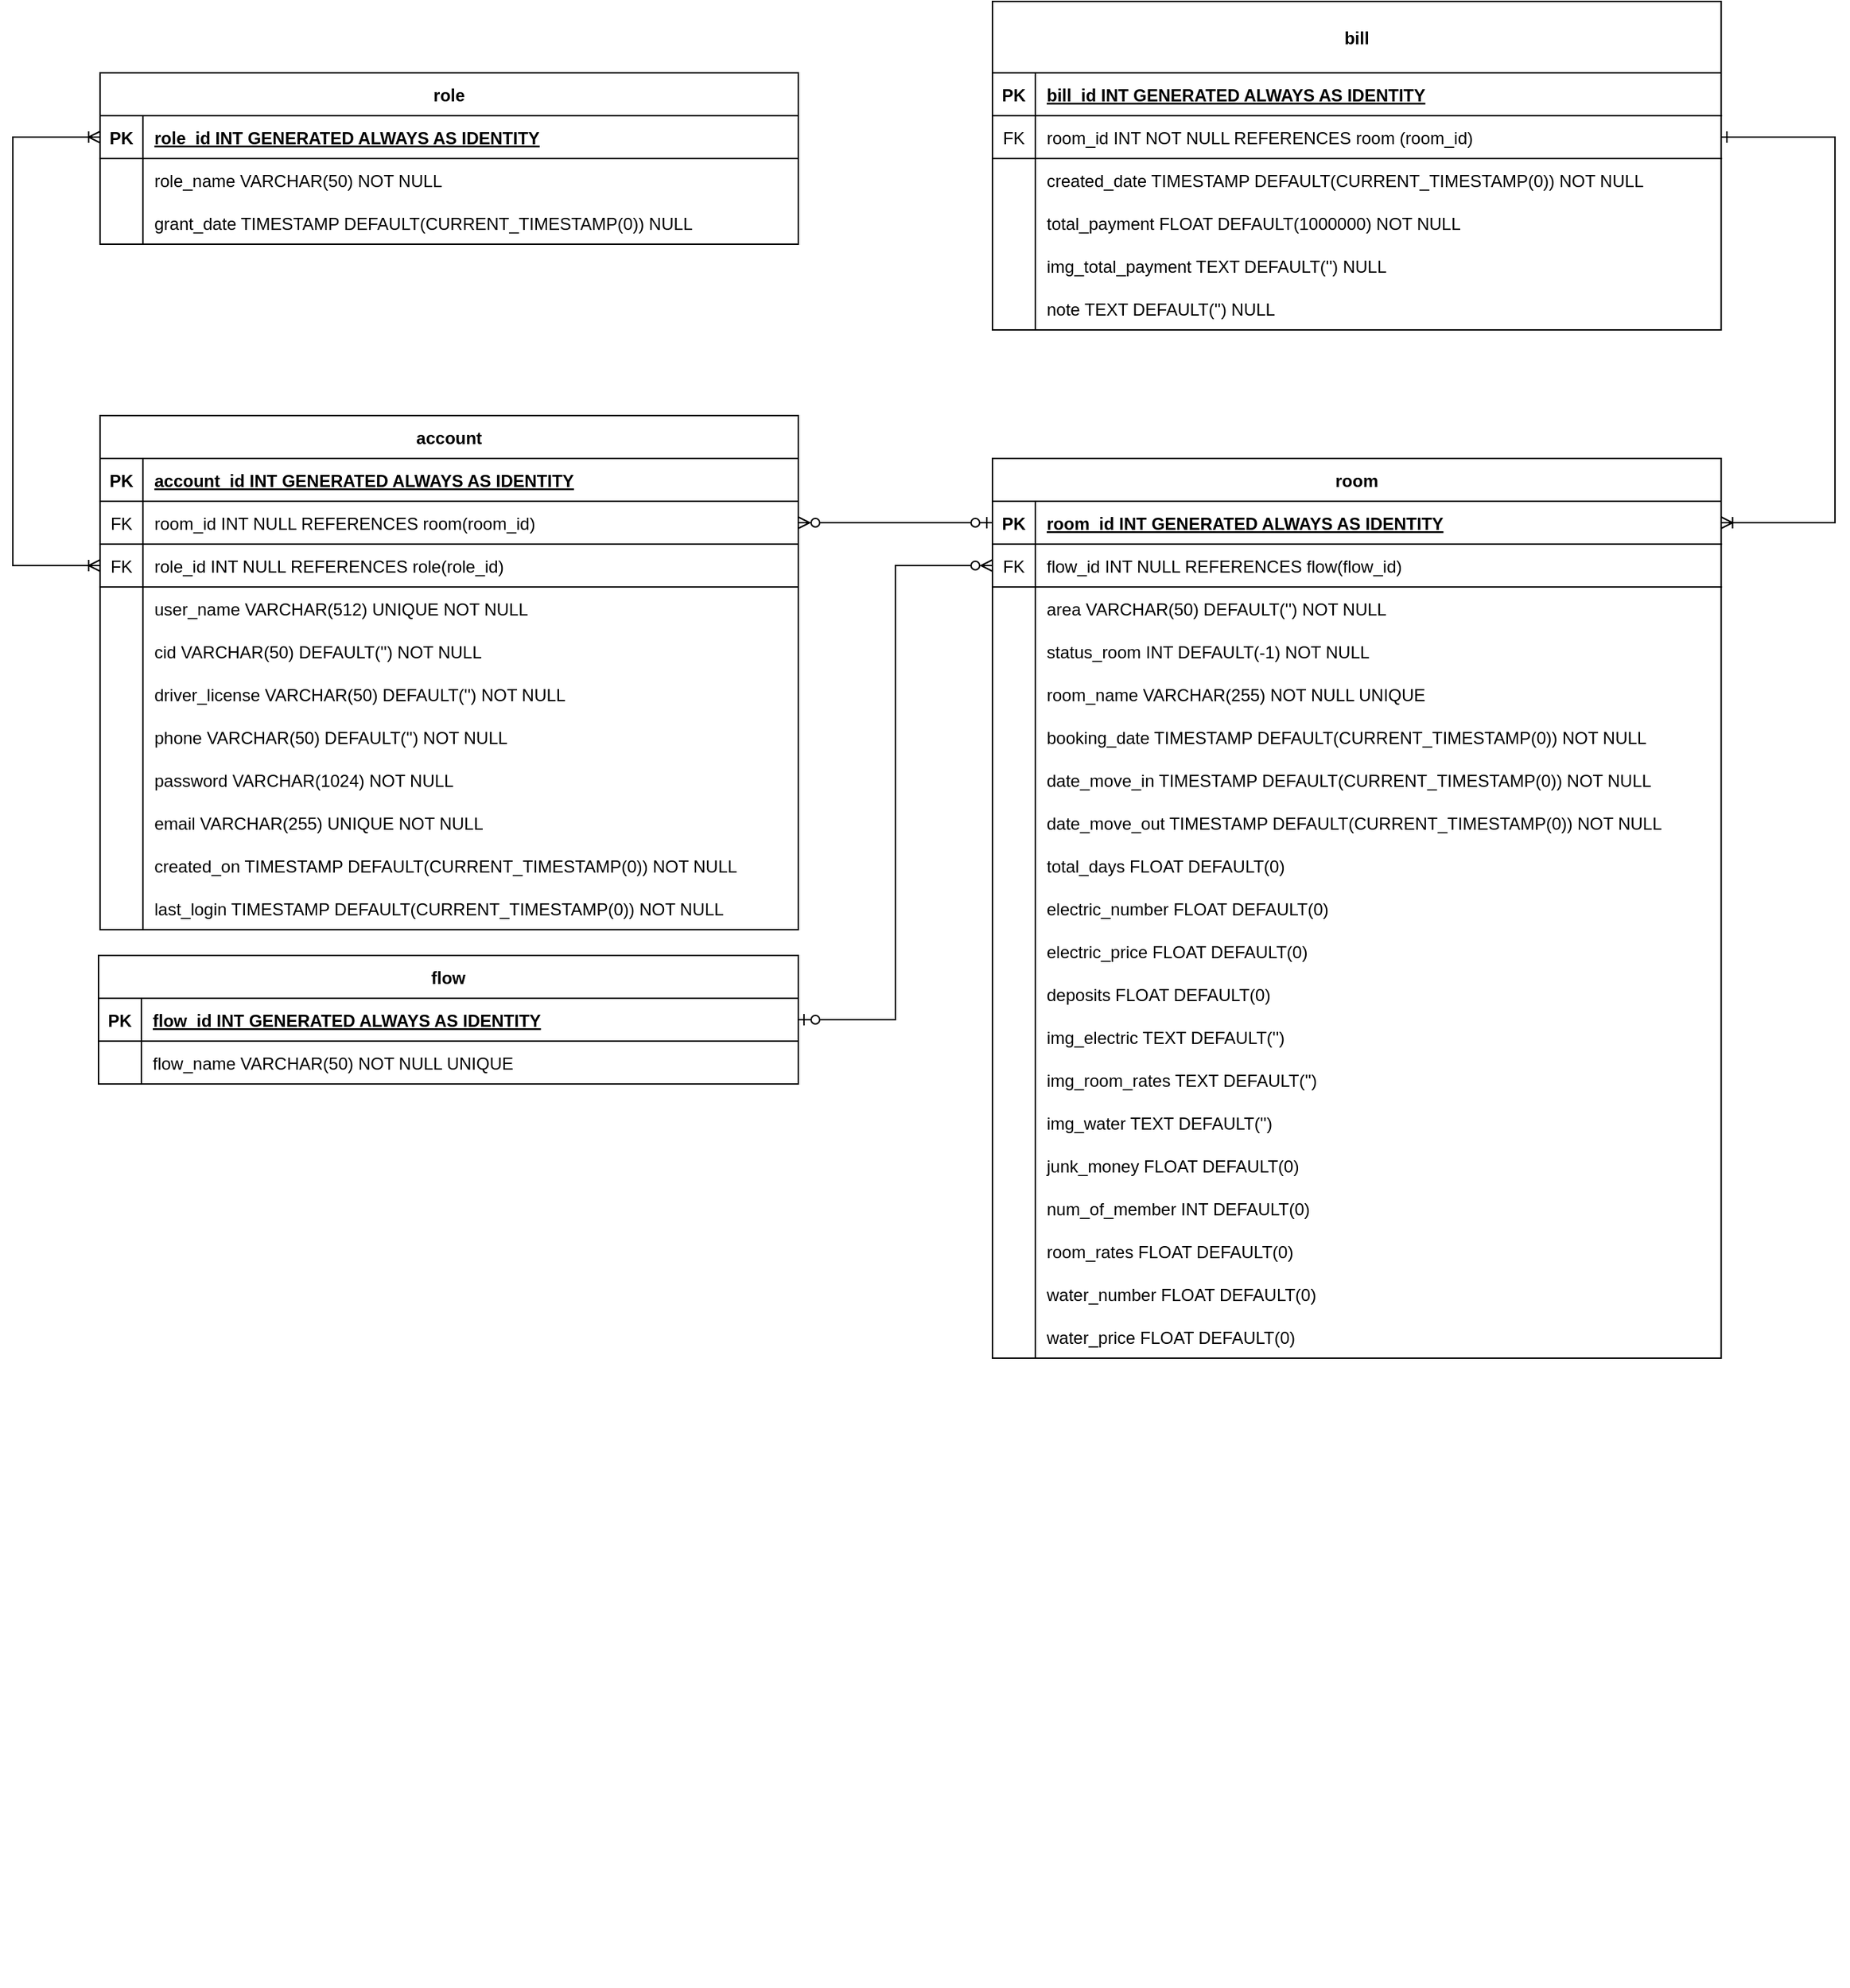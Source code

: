 <mxfile version="21.6.8" type="device" pages="2">
  <diagram name="databases" id="TzAQa-NILu_Yfy1bzgQJ">
    <mxGraphModel dx="2524" dy="3043" grid="1" gridSize="10" guides="1" tooltips="1" connect="1" arrows="1" fold="1" page="1" pageScale="1" pageWidth="850" pageHeight="1100" math="0" shadow="0">
      <root>
        <mxCell id="0" />
        <mxCell id="1" parent="0" />
        <mxCell id="bC0zhjqWyyqO718gE63J-9" value="" style="group" parent="1" vertex="1" connectable="0">
          <mxGeometry x="50" y="-160" width="210" height="430" as="geometry" />
        </mxCell>
        <mxCell id="v7u3kTak3ts7paZ74S9U-122" style="edgeStyle=orthogonalEdgeStyle;rounded=0;orthogonalLoop=1;jettySize=auto;html=1;exitX=0;exitY=0.5;exitDx=0;exitDy=0;startArrow=ERoneToMany;startFill=0;endArrow=ERmandOne;endFill=0;" parent="bC0zhjqWyyqO718gE63J-9" edge="1">
          <mxGeometry relative="1" as="geometry">
            <Array as="points">
              <mxPoint y="45" />
              <mxPoint y="420" />
            </Array>
            <mxPoint x="30" y="45" as="sourcePoint" />
          </mxGeometry>
        </mxCell>
        <mxCell id="n42r113-X6p7kZgY_KuU-107" style="edgeStyle=orthogonalEdgeStyle;rounded=0;orthogonalLoop=1;jettySize=auto;html=1;exitX=0;exitY=0.5;exitDx=0;exitDy=0;endArrow=ERzeroToMany;endFill=0;startArrow=ERzeroToOne;startFill=0;entryX=1;entryY=0.5;entryDx=0;entryDy=0;" parent="1" source="n42r113-X6p7kZgY_KuU-29" target="g9CNyQvMZ-JeLrxned-6-1" edge="1">
          <mxGeometry relative="1" as="geometry" />
        </mxCell>
        <mxCell id="n42r113-X6p7kZgY_KuU-108" value="" style="group" parent="1" vertex="1" connectable="0">
          <mxGeometry x="-360" y="-1070" width="550" height="480" as="geometry" />
        </mxCell>
        <mxCell id="n42r113-X6p7kZgY_KuU-15" value="role" style="shape=table;startSize=30;container=1;collapsible=1;childLayout=tableLayout;fixedRows=1;rowLines=0;fontStyle=1;align=center;resizeLast=1;" parent="n42r113-X6p7kZgY_KuU-108" vertex="1">
          <mxGeometry x="61.111" width="488.889" height="120" as="geometry" />
        </mxCell>
        <mxCell id="n42r113-X6p7kZgY_KuU-16" value="" style="shape=tableRow;horizontal=0;startSize=0;swimlaneHead=0;swimlaneBody=0;fillColor=none;collapsible=0;dropTarget=0;points=[[0,0.5],[1,0.5]];portConstraint=eastwest;strokeColor=inherit;top=0;left=0;right=0;bottom=1;" parent="n42r113-X6p7kZgY_KuU-15" vertex="1">
          <mxGeometry y="30" width="488.889" height="30" as="geometry" />
        </mxCell>
        <mxCell id="n42r113-X6p7kZgY_KuU-17" value="PK" style="shape=partialRectangle;overflow=hidden;connectable=0;fillColor=none;strokeColor=inherit;top=0;left=0;bottom=0;right=0;fontStyle=1;" parent="n42r113-X6p7kZgY_KuU-16" vertex="1">
          <mxGeometry width="30" height="30" as="geometry">
            <mxRectangle width="30" height="30" as="alternateBounds" />
          </mxGeometry>
        </mxCell>
        <mxCell id="n42r113-X6p7kZgY_KuU-18" value="role_id INT  GENERATED ALWAYS AS IDENTITY" style="shape=partialRectangle;overflow=hidden;connectable=0;fillColor=none;align=left;strokeColor=inherit;top=0;left=0;bottom=0;right=0;spacingLeft=6;fontStyle=5;" parent="n42r113-X6p7kZgY_KuU-16" vertex="1">
          <mxGeometry x="30" width="458.889" height="30" as="geometry">
            <mxRectangle width="458.889" height="30" as="alternateBounds" />
          </mxGeometry>
        </mxCell>
        <mxCell id="n42r113-X6p7kZgY_KuU-19" value="" style="shape=tableRow;horizontal=0;startSize=0;swimlaneHead=0;swimlaneBody=0;fillColor=none;collapsible=0;dropTarget=0;points=[[0,0.5],[1,0.5]];portConstraint=eastwest;strokeColor=inherit;top=0;left=0;right=0;bottom=0;" parent="n42r113-X6p7kZgY_KuU-15" vertex="1">
          <mxGeometry y="60" width="488.889" height="30" as="geometry" />
        </mxCell>
        <mxCell id="n42r113-X6p7kZgY_KuU-20" value="" style="shape=partialRectangle;overflow=hidden;connectable=0;fillColor=none;strokeColor=inherit;top=0;left=0;bottom=0;right=0;" parent="n42r113-X6p7kZgY_KuU-19" vertex="1">
          <mxGeometry width="30" height="30" as="geometry">
            <mxRectangle width="30" height="30" as="alternateBounds" />
          </mxGeometry>
        </mxCell>
        <mxCell id="n42r113-X6p7kZgY_KuU-21" value="role_name VARCHAR(50) NOT NULL" style="shape=partialRectangle;overflow=hidden;connectable=0;fillColor=none;align=left;strokeColor=inherit;top=0;left=0;bottom=0;right=0;spacingLeft=6;" parent="n42r113-X6p7kZgY_KuU-19" vertex="1">
          <mxGeometry x="30" width="458.889" height="30" as="geometry">
            <mxRectangle width="458.889" height="30" as="alternateBounds" />
          </mxGeometry>
        </mxCell>
        <mxCell id="n42r113-X6p7kZgY_KuU-22" value="" style="shape=tableRow;horizontal=0;startSize=0;swimlaneHead=0;swimlaneBody=0;fillColor=none;collapsible=0;dropTarget=0;points=[[0,0.5],[1,0.5]];portConstraint=eastwest;strokeColor=inherit;top=0;left=0;right=0;bottom=0;" parent="n42r113-X6p7kZgY_KuU-15" vertex="1">
          <mxGeometry y="90" width="488.889" height="30" as="geometry" />
        </mxCell>
        <mxCell id="n42r113-X6p7kZgY_KuU-23" value="" style="shape=partialRectangle;overflow=hidden;connectable=0;fillColor=none;strokeColor=inherit;top=0;left=0;bottom=0;right=0;" parent="n42r113-X6p7kZgY_KuU-22" vertex="1">
          <mxGeometry width="30" height="30" as="geometry">
            <mxRectangle width="30" height="30" as="alternateBounds" />
          </mxGeometry>
        </mxCell>
        <mxCell id="n42r113-X6p7kZgY_KuU-24" value="grant_date TIMESTAMP DEFAULT(CURRENT_TIMESTAMP(0)) NULL" style="shape=partialRectangle;overflow=hidden;connectable=0;fillColor=none;align=left;strokeColor=inherit;top=0;left=0;bottom=0;right=0;spacingLeft=6;" parent="n42r113-X6p7kZgY_KuU-22" vertex="1">
          <mxGeometry x="30" width="458.889" height="30" as="geometry">
            <mxRectangle width="458.889" height="30" as="alternateBounds" />
          </mxGeometry>
        </mxCell>
        <mxCell id="n42r113-X6p7kZgY_KuU-68" value="account" style="shape=table;startSize=30;container=1;collapsible=1;childLayout=tableLayout;fixedRows=1;rowLines=0;fontStyle=1;align=center;resizeLast=1;" parent="n42r113-X6p7kZgY_KuU-108" vertex="1">
          <mxGeometry x="61.111" y="240" width="488.889" height="360" as="geometry" />
        </mxCell>
        <mxCell id="n42r113-X6p7kZgY_KuU-75" value="" style="shape=tableRow;horizontal=0;startSize=0;swimlaneHead=0;swimlaneBody=0;fillColor=none;collapsible=0;dropTarget=0;points=[[0,0.5],[1,0.5]];portConstraint=eastwest;strokeColor=inherit;top=0;left=0;right=0;bottom=1;" parent="n42r113-X6p7kZgY_KuU-68" vertex="1">
          <mxGeometry y="30" width="488.889" height="30" as="geometry" />
        </mxCell>
        <mxCell id="n42r113-X6p7kZgY_KuU-76" value="PK" style="shape=partialRectangle;overflow=hidden;connectable=0;fillColor=none;strokeColor=inherit;top=0;left=0;bottom=0;right=0;fontStyle=1;" parent="n42r113-X6p7kZgY_KuU-75" vertex="1">
          <mxGeometry width="30" height="30" as="geometry">
            <mxRectangle width="30" height="30" as="alternateBounds" />
          </mxGeometry>
        </mxCell>
        <mxCell id="n42r113-X6p7kZgY_KuU-77" value="account_id INT  GENERATED ALWAYS AS IDENTITY" style="shape=partialRectangle;overflow=hidden;connectable=0;fillColor=none;align=left;strokeColor=inherit;top=0;left=0;bottom=0;right=0;spacingLeft=6;fontStyle=5;" parent="n42r113-X6p7kZgY_KuU-75" vertex="1">
          <mxGeometry x="30" width="458.889" height="30" as="geometry">
            <mxRectangle width="458.889" height="30" as="alternateBounds" />
          </mxGeometry>
        </mxCell>
        <mxCell id="g9CNyQvMZ-JeLrxned-6-1" value="" style="shape=tableRow;horizontal=0;startSize=0;swimlaneHead=0;swimlaneBody=0;fillColor=none;collapsible=0;dropTarget=0;points=[[0,0.5],[1,0.5]];portConstraint=eastwest;strokeColor=inherit;top=0;left=0;right=0;bottom=1;" vertex="1" parent="n42r113-X6p7kZgY_KuU-68">
          <mxGeometry y="60" width="488.889" height="30" as="geometry" />
        </mxCell>
        <mxCell id="g9CNyQvMZ-JeLrxned-6-2" value="FK" style="shape=partialRectangle;overflow=hidden;connectable=0;fillColor=none;strokeColor=inherit;top=0;left=0;bottom=0;right=0;fontStyle=0;" vertex="1" parent="g9CNyQvMZ-JeLrxned-6-1">
          <mxGeometry width="30" height="30" as="geometry">
            <mxRectangle width="30" height="30" as="alternateBounds" />
          </mxGeometry>
        </mxCell>
        <mxCell id="g9CNyQvMZ-JeLrxned-6-3" value="room_id INT NULL REFERENCES room(room_id)" style="shape=partialRectangle;overflow=hidden;connectable=0;fillColor=none;align=left;strokeColor=inherit;top=0;left=0;bottom=0;right=0;spacingLeft=6;fontStyle=0;" vertex="1" parent="g9CNyQvMZ-JeLrxned-6-1">
          <mxGeometry x="30" width="458.889" height="30" as="geometry">
            <mxRectangle width="458.889" height="30" as="alternateBounds" />
          </mxGeometry>
        </mxCell>
        <mxCell id="n42r113-X6p7kZgY_KuU-95" value="" style="shape=tableRow;horizontal=0;startSize=0;swimlaneHead=0;swimlaneBody=0;fillColor=none;collapsible=0;dropTarget=0;points=[[0,0.5],[1,0.5]];portConstraint=eastwest;strokeColor=inherit;top=0;left=0;right=0;bottom=1;" parent="n42r113-X6p7kZgY_KuU-68" vertex="1">
          <mxGeometry y="90" width="488.889" height="30" as="geometry" />
        </mxCell>
        <mxCell id="n42r113-X6p7kZgY_KuU-96" value="FK" style="shape=partialRectangle;overflow=hidden;connectable=0;fillColor=none;strokeColor=inherit;top=0;left=0;bottom=0;right=0;fontStyle=0;" parent="n42r113-X6p7kZgY_KuU-95" vertex="1">
          <mxGeometry width="30" height="30" as="geometry">
            <mxRectangle width="30" height="30" as="alternateBounds" />
          </mxGeometry>
        </mxCell>
        <mxCell id="n42r113-X6p7kZgY_KuU-97" value="role_id INT NULL REFERENCES role(role_id)" style="shape=partialRectangle;overflow=hidden;connectable=0;fillColor=none;align=left;strokeColor=inherit;top=0;left=0;bottom=0;right=0;spacingLeft=6;fontStyle=0;" parent="n42r113-X6p7kZgY_KuU-95" vertex="1">
          <mxGeometry x="30" width="458.889" height="30" as="geometry">
            <mxRectangle width="458.889" height="30" as="alternateBounds" />
          </mxGeometry>
        </mxCell>
        <mxCell id="n42r113-X6p7kZgY_KuU-78" value="" style="shape=tableRow;horizontal=0;startSize=0;swimlaneHead=0;swimlaneBody=0;fillColor=none;collapsible=0;dropTarget=0;points=[[0,0.5],[1,0.5]];portConstraint=eastwest;strokeColor=inherit;top=0;left=0;right=0;bottom=0;" parent="n42r113-X6p7kZgY_KuU-68" vertex="1">
          <mxGeometry y="120" width="488.889" height="30" as="geometry" />
        </mxCell>
        <mxCell id="n42r113-X6p7kZgY_KuU-79" value="" style="shape=partialRectangle;overflow=hidden;connectable=0;fillColor=none;strokeColor=inherit;top=0;left=0;bottom=0;right=0;" parent="n42r113-X6p7kZgY_KuU-78" vertex="1">
          <mxGeometry width="30" height="30" as="geometry">
            <mxRectangle width="30" height="30" as="alternateBounds" />
          </mxGeometry>
        </mxCell>
        <mxCell id="n42r113-X6p7kZgY_KuU-80" value="user_name VARCHAR(512) UNIQUE NOT NULL" style="shape=partialRectangle;overflow=hidden;connectable=0;fillColor=none;align=left;strokeColor=inherit;top=0;left=0;bottom=0;right=0;spacingLeft=6;" parent="n42r113-X6p7kZgY_KuU-78" vertex="1">
          <mxGeometry x="30" width="458.889" height="30" as="geometry">
            <mxRectangle width="458.889" height="30" as="alternateBounds" />
          </mxGeometry>
        </mxCell>
        <mxCell id="C5GUmwxqGNt791xSB7eS-1" value="" style="shape=tableRow;horizontal=0;startSize=0;swimlaneHead=0;swimlaneBody=0;fillColor=none;collapsible=0;dropTarget=0;points=[[0,0.5],[1,0.5]];portConstraint=eastwest;strokeColor=inherit;top=0;left=0;right=0;bottom=0;" parent="n42r113-X6p7kZgY_KuU-68" vertex="1">
          <mxGeometry y="150" width="488.889" height="30" as="geometry" />
        </mxCell>
        <mxCell id="C5GUmwxqGNt791xSB7eS-2" value="" style="shape=partialRectangle;overflow=hidden;connectable=0;fillColor=none;strokeColor=inherit;top=0;left=0;bottom=0;right=0;" parent="C5GUmwxqGNt791xSB7eS-1" vertex="1">
          <mxGeometry width="30" height="30" as="geometry">
            <mxRectangle width="30" height="30" as="alternateBounds" />
          </mxGeometry>
        </mxCell>
        <mxCell id="C5GUmwxqGNt791xSB7eS-3" value="cid VARCHAR(50) DEFAULT(&#39;&#39;) NOT NULL" style="shape=partialRectangle;overflow=hidden;connectable=0;fillColor=none;align=left;strokeColor=inherit;top=0;left=0;bottom=0;right=0;spacingLeft=6;" parent="C5GUmwxqGNt791xSB7eS-1" vertex="1">
          <mxGeometry x="30" width="458.889" height="30" as="geometry">
            <mxRectangle width="458.889" height="30" as="alternateBounds" />
          </mxGeometry>
        </mxCell>
        <mxCell id="C5GUmwxqGNt791xSB7eS-4" value="" style="shape=tableRow;horizontal=0;startSize=0;swimlaneHead=0;swimlaneBody=0;fillColor=none;collapsible=0;dropTarget=0;points=[[0,0.5],[1,0.5]];portConstraint=eastwest;strokeColor=inherit;top=0;left=0;right=0;bottom=0;" parent="n42r113-X6p7kZgY_KuU-68" vertex="1">
          <mxGeometry y="180" width="488.889" height="30" as="geometry" />
        </mxCell>
        <mxCell id="C5GUmwxqGNt791xSB7eS-5" value="" style="shape=partialRectangle;overflow=hidden;connectable=0;fillColor=none;strokeColor=inherit;top=0;left=0;bottom=0;right=0;" parent="C5GUmwxqGNt791xSB7eS-4" vertex="1">
          <mxGeometry width="30" height="30" as="geometry">
            <mxRectangle width="30" height="30" as="alternateBounds" />
          </mxGeometry>
        </mxCell>
        <mxCell id="C5GUmwxqGNt791xSB7eS-6" value="driver_license VARCHAR(50) DEFAULT(&#39;&#39;) NOT NULL" style="shape=partialRectangle;overflow=hidden;connectable=0;fillColor=none;align=left;strokeColor=inherit;top=0;left=0;bottom=0;right=0;spacingLeft=6;" parent="C5GUmwxqGNt791xSB7eS-4" vertex="1">
          <mxGeometry x="30" width="458.889" height="30" as="geometry">
            <mxRectangle width="458.889" height="30" as="alternateBounds" />
          </mxGeometry>
        </mxCell>
        <mxCell id="C5GUmwxqGNt791xSB7eS-7" value="" style="shape=tableRow;horizontal=0;startSize=0;swimlaneHead=0;swimlaneBody=0;fillColor=none;collapsible=0;dropTarget=0;points=[[0,0.5],[1,0.5]];portConstraint=eastwest;strokeColor=inherit;top=0;left=0;right=0;bottom=0;" parent="n42r113-X6p7kZgY_KuU-68" vertex="1">
          <mxGeometry y="210" width="488.889" height="30" as="geometry" />
        </mxCell>
        <mxCell id="C5GUmwxqGNt791xSB7eS-8" value="" style="shape=partialRectangle;overflow=hidden;connectable=0;fillColor=none;strokeColor=inherit;top=0;left=0;bottom=0;right=0;" parent="C5GUmwxqGNt791xSB7eS-7" vertex="1">
          <mxGeometry width="30" height="30" as="geometry">
            <mxRectangle width="30" height="30" as="alternateBounds" />
          </mxGeometry>
        </mxCell>
        <mxCell id="C5GUmwxqGNt791xSB7eS-9" value="phone VARCHAR(50) DEFAULT(&#39;&#39;) NOT NULL" style="shape=partialRectangle;overflow=hidden;connectable=0;fillColor=none;align=left;strokeColor=inherit;top=0;left=0;bottom=0;right=0;spacingLeft=6;" parent="C5GUmwxqGNt791xSB7eS-7" vertex="1">
          <mxGeometry x="30" width="458.889" height="30" as="geometry">
            <mxRectangle width="458.889" height="30" as="alternateBounds" />
          </mxGeometry>
        </mxCell>
        <mxCell id="n42r113-X6p7kZgY_KuU-81" value="" style="shape=tableRow;horizontal=0;startSize=0;swimlaneHead=0;swimlaneBody=0;fillColor=none;collapsible=0;dropTarget=0;points=[[0,0.5],[1,0.5]];portConstraint=eastwest;strokeColor=inherit;top=0;left=0;right=0;bottom=0;" parent="n42r113-X6p7kZgY_KuU-68" vertex="1">
          <mxGeometry y="240" width="488.889" height="30" as="geometry" />
        </mxCell>
        <mxCell id="n42r113-X6p7kZgY_KuU-82" value="" style="shape=partialRectangle;overflow=hidden;connectable=0;fillColor=none;strokeColor=inherit;top=0;left=0;bottom=0;right=0;" parent="n42r113-X6p7kZgY_KuU-81" vertex="1">
          <mxGeometry width="30" height="30" as="geometry">
            <mxRectangle width="30" height="30" as="alternateBounds" />
          </mxGeometry>
        </mxCell>
        <mxCell id="n42r113-X6p7kZgY_KuU-83" value="password VARCHAR(1024) NOT NULL" style="shape=partialRectangle;overflow=hidden;connectable=0;fillColor=none;align=left;strokeColor=inherit;top=0;left=0;bottom=0;right=0;spacingLeft=6;" parent="n42r113-X6p7kZgY_KuU-81" vertex="1">
          <mxGeometry x="30" width="458.889" height="30" as="geometry">
            <mxRectangle width="458.889" height="30" as="alternateBounds" />
          </mxGeometry>
        </mxCell>
        <mxCell id="n42r113-X6p7kZgY_KuU-84" value="" style="shape=tableRow;horizontal=0;startSize=0;swimlaneHead=0;swimlaneBody=0;fillColor=none;collapsible=0;dropTarget=0;points=[[0,0.5],[1,0.5]];portConstraint=eastwest;strokeColor=inherit;top=0;left=0;right=0;bottom=0;" parent="n42r113-X6p7kZgY_KuU-68" vertex="1">
          <mxGeometry y="270" width="488.889" height="30" as="geometry" />
        </mxCell>
        <mxCell id="n42r113-X6p7kZgY_KuU-85" value="" style="shape=partialRectangle;overflow=hidden;connectable=0;fillColor=none;strokeColor=inherit;top=0;left=0;bottom=0;right=0;" parent="n42r113-X6p7kZgY_KuU-84" vertex="1">
          <mxGeometry width="30" height="30" as="geometry">
            <mxRectangle width="30" height="30" as="alternateBounds" />
          </mxGeometry>
        </mxCell>
        <mxCell id="n42r113-X6p7kZgY_KuU-86" value="email VARCHAR(255) UNIQUE NOT NULL" style="shape=partialRectangle;overflow=hidden;connectable=0;fillColor=none;align=left;strokeColor=inherit;top=0;left=0;bottom=0;right=0;spacingLeft=6;" parent="n42r113-X6p7kZgY_KuU-84" vertex="1">
          <mxGeometry x="30" width="458.889" height="30" as="geometry">
            <mxRectangle width="458.889" height="30" as="alternateBounds" />
          </mxGeometry>
        </mxCell>
        <mxCell id="n42r113-X6p7kZgY_KuU-87" value="" style="shape=tableRow;horizontal=0;startSize=0;swimlaneHead=0;swimlaneBody=0;fillColor=none;collapsible=0;dropTarget=0;points=[[0,0.5],[1,0.5]];portConstraint=eastwest;strokeColor=inherit;top=0;left=0;right=0;bottom=0;" parent="n42r113-X6p7kZgY_KuU-68" vertex="1">
          <mxGeometry y="300" width="488.889" height="30" as="geometry" />
        </mxCell>
        <mxCell id="n42r113-X6p7kZgY_KuU-88" value="" style="shape=partialRectangle;overflow=hidden;connectable=0;fillColor=none;strokeColor=inherit;top=0;left=0;bottom=0;right=0;" parent="n42r113-X6p7kZgY_KuU-87" vertex="1">
          <mxGeometry width="30" height="30" as="geometry">
            <mxRectangle width="30" height="30" as="alternateBounds" />
          </mxGeometry>
        </mxCell>
        <mxCell id="n42r113-X6p7kZgY_KuU-89" value="created_on TIMESTAMP DEFAULT(CURRENT_TIMESTAMP(0)) NOT NULL" style="shape=partialRectangle;overflow=hidden;connectable=0;fillColor=none;align=left;strokeColor=inherit;top=0;left=0;bottom=0;right=0;spacingLeft=6;" parent="n42r113-X6p7kZgY_KuU-87" vertex="1">
          <mxGeometry x="30" width="458.889" height="30" as="geometry">
            <mxRectangle width="458.889" height="30" as="alternateBounds" />
          </mxGeometry>
        </mxCell>
        <mxCell id="n42r113-X6p7kZgY_KuU-90" value="" style="shape=tableRow;horizontal=0;startSize=0;swimlaneHead=0;swimlaneBody=0;fillColor=none;collapsible=0;dropTarget=0;points=[[0,0.5],[1,0.5]];portConstraint=eastwest;strokeColor=inherit;top=0;left=0;right=0;bottom=0;" parent="n42r113-X6p7kZgY_KuU-68" vertex="1">
          <mxGeometry y="330" width="488.889" height="30" as="geometry" />
        </mxCell>
        <mxCell id="n42r113-X6p7kZgY_KuU-91" value="" style="shape=partialRectangle;overflow=hidden;connectable=0;fillColor=none;strokeColor=inherit;top=0;left=0;bottom=0;right=0;" parent="n42r113-X6p7kZgY_KuU-90" vertex="1">
          <mxGeometry width="30" height="30" as="geometry">
            <mxRectangle width="30" height="30" as="alternateBounds" />
          </mxGeometry>
        </mxCell>
        <mxCell id="n42r113-X6p7kZgY_KuU-92" value="last_login TIMESTAMP DEFAULT(CURRENT_TIMESTAMP(0)) NOT NULL" style="shape=partialRectangle;overflow=hidden;connectable=0;fillColor=none;align=left;strokeColor=inherit;top=0;left=0;bottom=0;right=0;spacingLeft=6;" parent="n42r113-X6p7kZgY_KuU-90" vertex="1">
          <mxGeometry x="30" width="458.889" height="30" as="geometry">
            <mxRectangle width="458.889" height="30" as="alternateBounds" />
          </mxGeometry>
        </mxCell>
        <mxCell id="n42r113-X6p7kZgY_KuU-104" style="edgeStyle=orthogonalEdgeStyle;rounded=0;orthogonalLoop=1;jettySize=auto;html=1;exitX=0;exitY=0.5;exitDx=0;exitDy=0;entryX=0;entryY=0.5;entryDx=0;entryDy=0;startArrow=ERoneToMany;startFill=0;endArrow=ERoneToMany;endFill=0;" parent="n42r113-X6p7kZgY_KuU-108" source="n42r113-X6p7kZgY_KuU-16" target="n42r113-X6p7kZgY_KuU-95" edge="1">
          <mxGeometry relative="1" as="geometry">
            <Array as="points">
              <mxPoint y="45" />
              <mxPoint y="345" />
            </Array>
          </mxGeometry>
        </mxCell>
        <mxCell id="n42r113-X6p7kZgY_KuU-8" value="flow" style="shape=table;startSize=30;container=1;collapsible=1;childLayout=tableLayout;fixedRows=1;rowLines=0;fontStyle=1;align=center;resizeLast=1;" parent="1" vertex="1">
          <mxGeometry x="-300" y="-452" width="490" height="90" as="geometry" />
        </mxCell>
        <mxCell id="n42r113-X6p7kZgY_KuU-9" value="" style="shape=tableRow;horizontal=0;startSize=0;swimlaneHead=0;swimlaneBody=0;fillColor=none;collapsible=0;dropTarget=0;points=[[0,0.5],[1,0.5]];portConstraint=eastwest;strokeColor=inherit;top=0;left=0;right=0;bottom=1;" parent="n42r113-X6p7kZgY_KuU-8" vertex="1">
          <mxGeometry y="30" width="490" height="30" as="geometry" />
        </mxCell>
        <mxCell id="n42r113-X6p7kZgY_KuU-10" value="PK" style="shape=partialRectangle;overflow=hidden;connectable=0;fillColor=none;strokeColor=inherit;top=0;left=0;bottom=0;right=0;fontStyle=1;" parent="n42r113-X6p7kZgY_KuU-9" vertex="1">
          <mxGeometry width="30" height="30" as="geometry">
            <mxRectangle width="30" height="30" as="alternateBounds" />
          </mxGeometry>
        </mxCell>
        <mxCell id="n42r113-X6p7kZgY_KuU-11" value="flow_id INT  GENERATED ALWAYS AS IDENTITY" style="shape=partialRectangle;overflow=hidden;connectable=0;fillColor=none;align=left;strokeColor=inherit;top=0;left=0;bottom=0;right=0;spacingLeft=6;fontStyle=5;" parent="n42r113-X6p7kZgY_KuU-9" vertex="1">
          <mxGeometry x="30" width="460" height="30" as="geometry">
            <mxRectangle width="460" height="30" as="alternateBounds" />
          </mxGeometry>
        </mxCell>
        <mxCell id="n42r113-X6p7kZgY_KuU-12" value="" style="shape=tableRow;horizontal=0;startSize=0;swimlaneHead=0;swimlaneBody=0;fillColor=none;collapsible=0;dropTarget=0;points=[[0,0.5],[1,0.5]];portConstraint=eastwest;strokeColor=inherit;top=0;left=0;right=0;bottom=0;" parent="n42r113-X6p7kZgY_KuU-8" vertex="1">
          <mxGeometry y="60" width="490" height="30" as="geometry" />
        </mxCell>
        <mxCell id="n42r113-X6p7kZgY_KuU-13" value="" style="shape=partialRectangle;overflow=hidden;connectable=0;fillColor=none;strokeColor=inherit;top=0;left=0;bottom=0;right=0;" parent="n42r113-X6p7kZgY_KuU-12" vertex="1">
          <mxGeometry width="30" height="30" as="geometry">
            <mxRectangle width="30" height="30" as="alternateBounds" />
          </mxGeometry>
        </mxCell>
        <mxCell id="n42r113-X6p7kZgY_KuU-14" value="flow_name VARCHAR(50) NOT NULL UNIQUE" style="shape=partialRectangle;overflow=hidden;connectable=0;fillColor=none;align=left;strokeColor=inherit;top=0;left=0;bottom=0;right=0;spacingLeft=6;" parent="n42r113-X6p7kZgY_KuU-12" vertex="1">
          <mxGeometry x="30" width="460" height="30" as="geometry">
            <mxRectangle width="460" height="30" as="alternateBounds" />
          </mxGeometry>
        </mxCell>
        <mxCell id="RQugcnWNFCN3xo5n-kTe-31" style="edgeStyle=orthogonalEdgeStyle;rounded=0;orthogonalLoop=1;jettySize=auto;html=1;exitX=0;exitY=0.5;exitDx=0;exitDy=0;startArrow=ERzeroToMany;startFill=0;endArrow=ERzeroToOne;endFill=0;" parent="1" source="n42r113-X6p7kZgY_KuU-101" target="n42r113-X6p7kZgY_KuU-9" edge="1">
          <mxGeometry relative="1" as="geometry" />
        </mxCell>
        <mxCell id="C5GUmwxqGNt791xSB7eS-11" value="" style="group" parent="1" vertex="1" connectable="0">
          <mxGeometry x="326" y="-1120" width="590" height="770" as="geometry" />
        </mxCell>
        <mxCell id="n42r113-X6p7kZgY_KuU-111" value="" style="group" parent="C5GUmwxqGNt791xSB7eS-11" vertex="1" connectable="0">
          <mxGeometry y="80" width="574.054" height="690" as="geometry" />
        </mxCell>
        <mxCell id="n42r113-X6p7kZgY_KuU-25" value="room" style="shape=table;startSize=30;container=1;collapsible=1;childLayout=tableLayout;fixedRows=1;rowLines=0;fontStyle=1;align=center;resizeLast=1;" parent="n42r113-X6p7kZgY_KuU-111" vertex="1">
          <mxGeometry y="240" width="510.27" height="630" as="geometry" />
        </mxCell>
        <mxCell id="n42r113-X6p7kZgY_KuU-29" value="" style="shape=tableRow;horizontal=0;startSize=0;swimlaneHead=0;swimlaneBody=0;fillColor=none;collapsible=0;dropTarget=0;points=[[0,0.5],[1,0.5]];portConstraint=eastwest;strokeColor=inherit;top=0;left=0;right=0;bottom=1;" parent="n42r113-X6p7kZgY_KuU-25" vertex="1">
          <mxGeometry y="30" width="510.27" height="30" as="geometry" />
        </mxCell>
        <mxCell id="n42r113-X6p7kZgY_KuU-30" value="PK" style="shape=partialRectangle;overflow=hidden;connectable=0;fillColor=none;strokeColor=inherit;top=0;left=0;bottom=0;right=0;fontStyle=1;" parent="n42r113-X6p7kZgY_KuU-29" vertex="1">
          <mxGeometry width="30" height="30" as="geometry">
            <mxRectangle width="30" height="30" as="alternateBounds" />
          </mxGeometry>
        </mxCell>
        <mxCell id="n42r113-X6p7kZgY_KuU-31" value="room_id INT  GENERATED ALWAYS AS IDENTITY" style="shape=partialRectangle;overflow=hidden;connectable=0;fillColor=none;align=left;strokeColor=inherit;top=0;left=0;bottom=0;right=0;spacingLeft=6;fontStyle=5;" parent="n42r113-X6p7kZgY_KuU-29" vertex="1">
          <mxGeometry x="30" width="480.27" height="30" as="geometry">
            <mxRectangle width="480.27" height="30" as="alternateBounds" />
          </mxGeometry>
        </mxCell>
        <mxCell id="n42r113-X6p7kZgY_KuU-101" value="" style="shape=tableRow;horizontal=0;startSize=0;swimlaneHead=0;swimlaneBody=0;fillColor=none;collapsible=0;dropTarget=0;points=[[0,0.5],[1,0.5]];portConstraint=eastwest;strokeColor=inherit;top=0;left=0;right=0;bottom=1;" parent="n42r113-X6p7kZgY_KuU-25" vertex="1">
          <mxGeometry y="60" width="510.27" height="30" as="geometry" />
        </mxCell>
        <mxCell id="n42r113-X6p7kZgY_KuU-102" value="FK" style="shape=partialRectangle;overflow=hidden;connectable=0;fillColor=none;strokeColor=inherit;top=0;left=0;bottom=0;right=0;fontStyle=0;" parent="n42r113-X6p7kZgY_KuU-101" vertex="1">
          <mxGeometry width="30" height="30" as="geometry">
            <mxRectangle width="30" height="30" as="alternateBounds" />
          </mxGeometry>
        </mxCell>
        <mxCell id="n42r113-X6p7kZgY_KuU-103" value="flow_id INT NULL REFERENCES flow(flow_id)" style="shape=partialRectangle;overflow=hidden;connectable=0;fillColor=none;align=left;strokeColor=inherit;top=0;left=0;bottom=0;right=0;spacingLeft=6;fontStyle=0;" parent="n42r113-X6p7kZgY_KuU-101" vertex="1">
          <mxGeometry x="30" width="480.27" height="30" as="geometry">
            <mxRectangle width="480.27" height="30" as="alternateBounds" />
          </mxGeometry>
        </mxCell>
        <mxCell id="n42r113-X6p7kZgY_KuU-32" value="" style="shape=tableRow;horizontal=0;startSize=0;swimlaneHead=0;swimlaneBody=0;fillColor=none;collapsible=0;dropTarget=0;points=[[0,0.5],[1,0.5]];portConstraint=eastwest;strokeColor=inherit;top=0;left=0;right=0;bottom=0;" parent="n42r113-X6p7kZgY_KuU-25" vertex="1">
          <mxGeometry y="90" width="510.27" height="30" as="geometry" />
        </mxCell>
        <mxCell id="n42r113-X6p7kZgY_KuU-33" value="" style="shape=partialRectangle;overflow=hidden;connectable=0;fillColor=none;strokeColor=inherit;top=0;left=0;bottom=0;right=0;" parent="n42r113-X6p7kZgY_KuU-32" vertex="1">
          <mxGeometry width="30" height="30" as="geometry">
            <mxRectangle width="30" height="30" as="alternateBounds" />
          </mxGeometry>
        </mxCell>
        <mxCell id="n42r113-X6p7kZgY_KuU-34" value="area VARCHAR(50) DEFAULT(&#39;&#39;) NOT NULL" style="shape=partialRectangle;overflow=hidden;connectable=0;fillColor=none;align=left;strokeColor=inherit;top=0;left=0;bottom=0;right=0;spacingLeft=6;" parent="n42r113-X6p7kZgY_KuU-32" vertex="1">
          <mxGeometry x="30" width="480.27" height="30" as="geometry">
            <mxRectangle width="480.27" height="30" as="alternateBounds" />
          </mxGeometry>
        </mxCell>
        <mxCell id="7kSIL3MKawzkHea8jOHg-1" value="" style="shape=tableRow;horizontal=0;startSize=0;swimlaneHead=0;swimlaneBody=0;fillColor=none;collapsible=0;dropTarget=0;points=[[0,0.5],[1,0.5]];portConstraint=eastwest;strokeColor=inherit;top=0;left=0;right=0;bottom=0;" parent="n42r113-X6p7kZgY_KuU-25" vertex="1">
          <mxGeometry y="120" width="510.27" height="30" as="geometry" />
        </mxCell>
        <mxCell id="7kSIL3MKawzkHea8jOHg-2" value="" style="shape=partialRectangle;overflow=hidden;connectable=0;fillColor=none;strokeColor=inherit;top=0;left=0;bottom=0;right=0;" parent="7kSIL3MKawzkHea8jOHg-1" vertex="1">
          <mxGeometry width="30" height="30" as="geometry">
            <mxRectangle width="30" height="30" as="alternateBounds" />
          </mxGeometry>
        </mxCell>
        <mxCell id="7kSIL3MKawzkHea8jOHg-3" value="status_room INT DEFAULT(-1) NOT NULL" style="shape=partialRectangle;overflow=hidden;connectable=0;fillColor=none;align=left;strokeColor=inherit;top=0;left=0;bottom=0;right=0;spacingLeft=6;" parent="7kSIL3MKawzkHea8jOHg-1" vertex="1">
          <mxGeometry x="30" width="480.27" height="30" as="geometry">
            <mxRectangle width="480.27" height="30" as="alternateBounds" />
          </mxGeometry>
        </mxCell>
        <mxCell id="XamEE2_Ijo0PEIDURvpw-1" value="" style="shape=tableRow;horizontal=0;startSize=0;swimlaneHead=0;swimlaneBody=0;fillColor=none;collapsible=0;dropTarget=0;points=[[0,0.5],[1,0.5]];portConstraint=eastwest;strokeColor=inherit;top=0;left=0;right=0;bottom=0;" parent="n42r113-X6p7kZgY_KuU-25" vertex="1">
          <mxGeometry y="150" width="510.27" height="30" as="geometry" />
        </mxCell>
        <mxCell id="XamEE2_Ijo0PEIDURvpw-2" value="" style="shape=partialRectangle;overflow=hidden;connectable=0;fillColor=none;strokeColor=inherit;top=0;left=0;bottom=0;right=0;" parent="XamEE2_Ijo0PEIDURvpw-1" vertex="1">
          <mxGeometry width="30" height="30" as="geometry">
            <mxRectangle width="30" height="30" as="alternateBounds" />
          </mxGeometry>
        </mxCell>
        <mxCell id="XamEE2_Ijo0PEIDURvpw-3" value="room_name VARCHAR(255) NOT NULL UNIQUE" style="shape=partialRectangle;overflow=hidden;connectable=0;fillColor=none;align=left;strokeColor=inherit;top=0;left=0;bottom=0;right=0;spacingLeft=6;" parent="XamEE2_Ijo0PEIDURvpw-1" vertex="1">
          <mxGeometry x="30" width="480.27" height="30" as="geometry">
            <mxRectangle width="480.27" height="30" as="alternateBounds" />
          </mxGeometry>
        </mxCell>
        <mxCell id="n42r113-X6p7kZgY_KuU-35" value="" style="shape=tableRow;horizontal=0;startSize=0;swimlaneHead=0;swimlaneBody=0;fillColor=none;collapsible=0;dropTarget=0;points=[[0,0.5],[1,0.5]];portConstraint=eastwest;strokeColor=inherit;top=0;left=0;right=0;bottom=0;" parent="n42r113-X6p7kZgY_KuU-25" vertex="1">
          <mxGeometry y="180" width="510.27" height="30" as="geometry" />
        </mxCell>
        <mxCell id="n42r113-X6p7kZgY_KuU-36" value="" style="shape=partialRectangle;overflow=hidden;connectable=0;fillColor=none;strokeColor=inherit;top=0;left=0;bottom=0;right=0;" parent="n42r113-X6p7kZgY_KuU-35" vertex="1">
          <mxGeometry width="30" height="30" as="geometry">
            <mxRectangle width="30" height="30" as="alternateBounds" />
          </mxGeometry>
        </mxCell>
        <mxCell id="n42r113-X6p7kZgY_KuU-37" value="booking_date TIMESTAMP DEFAULT(CURRENT_TIMESTAMP(0)) NOT NULL" style="shape=partialRectangle;overflow=hidden;connectable=0;fillColor=none;align=left;strokeColor=inherit;top=0;left=0;bottom=0;right=0;spacingLeft=6;" parent="n42r113-X6p7kZgY_KuU-35" vertex="1">
          <mxGeometry x="30" width="480.27" height="30" as="geometry">
            <mxRectangle width="480.27" height="30" as="alternateBounds" />
          </mxGeometry>
        </mxCell>
        <mxCell id="n42r113-X6p7kZgY_KuU-38" value="" style="shape=tableRow;horizontal=0;startSize=0;swimlaneHead=0;swimlaneBody=0;fillColor=none;collapsible=0;dropTarget=0;points=[[0,0.5],[1,0.5]];portConstraint=eastwest;strokeColor=inherit;top=0;left=0;right=0;bottom=0;" parent="n42r113-X6p7kZgY_KuU-25" vertex="1">
          <mxGeometry y="210" width="510.27" height="30" as="geometry" />
        </mxCell>
        <mxCell id="n42r113-X6p7kZgY_KuU-39" value="" style="shape=partialRectangle;overflow=hidden;connectable=0;fillColor=none;strokeColor=inherit;top=0;left=0;bottom=0;right=0;" parent="n42r113-X6p7kZgY_KuU-38" vertex="1">
          <mxGeometry width="30" height="30" as="geometry">
            <mxRectangle width="30" height="30" as="alternateBounds" />
          </mxGeometry>
        </mxCell>
        <mxCell id="n42r113-X6p7kZgY_KuU-40" value="date_move_in TIMESTAMP DEFAULT(CURRENT_TIMESTAMP(0)) NOT NULL" style="shape=partialRectangle;overflow=hidden;connectable=0;fillColor=none;align=left;strokeColor=inherit;top=0;left=0;bottom=0;right=0;spacingLeft=6;" parent="n42r113-X6p7kZgY_KuU-38" vertex="1">
          <mxGeometry x="30" width="480.27" height="30" as="geometry">
            <mxRectangle width="480.27" height="30" as="alternateBounds" />
          </mxGeometry>
        </mxCell>
        <mxCell id="XamEE2_Ijo0PEIDURvpw-4" value="" style="shape=tableRow;horizontal=0;startSize=0;swimlaneHead=0;swimlaneBody=0;fillColor=none;collapsible=0;dropTarget=0;points=[[0,0.5],[1,0.5]];portConstraint=eastwest;strokeColor=inherit;top=0;left=0;right=0;bottom=0;" parent="n42r113-X6p7kZgY_KuU-25" vertex="1">
          <mxGeometry y="240" width="510.27" height="30" as="geometry" />
        </mxCell>
        <mxCell id="XamEE2_Ijo0PEIDURvpw-5" value="" style="shape=partialRectangle;overflow=hidden;connectable=0;fillColor=none;strokeColor=inherit;top=0;left=0;bottom=0;right=0;" parent="XamEE2_Ijo0PEIDURvpw-4" vertex="1">
          <mxGeometry width="30" height="30" as="geometry">
            <mxRectangle width="30" height="30" as="alternateBounds" />
          </mxGeometry>
        </mxCell>
        <mxCell id="XamEE2_Ijo0PEIDURvpw-6" value="date_move_out TIMESTAMP DEFAULT(CURRENT_TIMESTAMP(0)) NOT NULL" style="shape=partialRectangle;overflow=hidden;connectable=0;fillColor=none;align=left;strokeColor=inherit;top=0;left=0;bottom=0;right=0;spacingLeft=6;" parent="XamEE2_Ijo0PEIDURvpw-4" vertex="1">
          <mxGeometry x="30" width="480.27" height="30" as="geometry">
            <mxRectangle width="480.27" height="30" as="alternateBounds" />
          </mxGeometry>
        </mxCell>
        <mxCell id="XamEE2_Ijo0PEIDURvpw-7" value="" style="shape=tableRow;horizontal=0;startSize=0;swimlaneHead=0;swimlaneBody=0;fillColor=none;collapsible=0;dropTarget=0;points=[[0,0.5],[1,0.5]];portConstraint=eastwest;strokeColor=inherit;top=0;left=0;right=0;bottom=0;" parent="n42r113-X6p7kZgY_KuU-25" vertex="1">
          <mxGeometry y="270" width="510.27" height="30" as="geometry" />
        </mxCell>
        <mxCell id="XamEE2_Ijo0PEIDURvpw-8" value="" style="shape=partialRectangle;overflow=hidden;connectable=0;fillColor=none;strokeColor=inherit;top=0;left=0;bottom=0;right=0;" parent="XamEE2_Ijo0PEIDURvpw-7" vertex="1">
          <mxGeometry width="30" height="30" as="geometry">
            <mxRectangle width="30" height="30" as="alternateBounds" />
          </mxGeometry>
        </mxCell>
        <mxCell id="XamEE2_Ijo0PEIDURvpw-9" value="total_days FLOAT DEFAULT(0)" style="shape=partialRectangle;overflow=hidden;connectable=0;fillColor=none;align=left;strokeColor=inherit;top=0;left=0;bottom=0;right=0;spacingLeft=6;" parent="XamEE2_Ijo0PEIDURvpw-7" vertex="1">
          <mxGeometry x="30" width="480.27" height="30" as="geometry">
            <mxRectangle width="480.27" height="30" as="alternateBounds" />
          </mxGeometry>
        </mxCell>
        <mxCell id="n42r113-X6p7kZgY_KuU-41" value="" style="shape=tableRow;horizontal=0;startSize=0;swimlaneHead=0;swimlaneBody=0;fillColor=none;collapsible=0;dropTarget=0;points=[[0,0.5],[1,0.5]];portConstraint=eastwest;strokeColor=inherit;top=0;left=0;right=0;bottom=0;" parent="n42r113-X6p7kZgY_KuU-25" vertex="1">
          <mxGeometry y="300" width="510.27" height="30" as="geometry" />
        </mxCell>
        <mxCell id="n42r113-X6p7kZgY_KuU-42" value="" style="shape=partialRectangle;overflow=hidden;connectable=0;fillColor=none;strokeColor=inherit;top=0;left=0;bottom=0;right=0;" parent="n42r113-X6p7kZgY_KuU-41" vertex="1">
          <mxGeometry width="30" height="30" as="geometry">
            <mxRectangle width="30" height="30" as="alternateBounds" />
          </mxGeometry>
        </mxCell>
        <mxCell id="n42r113-X6p7kZgY_KuU-43" value="electric_number FLOAT DEFAULT(0)" style="shape=partialRectangle;overflow=hidden;connectable=0;fillColor=none;align=left;strokeColor=inherit;top=0;left=0;bottom=0;right=0;spacingLeft=6;" parent="n42r113-X6p7kZgY_KuU-41" vertex="1">
          <mxGeometry x="30" width="480.27" height="30" as="geometry">
            <mxRectangle width="480.27" height="30" as="alternateBounds" />
          </mxGeometry>
        </mxCell>
        <mxCell id="XamEE2_Ijo0PEIDURvpw-10" value="" style="shape=tableRow;horizontal=0;startSize=0;swimlaneHead=0;swimlaneBody=0;fillColor=none;collapsible=0;dropTarget=0;points=[[0,0.5],[1,0.5]];portConstraint=eastwest;strokeColor=inherit;top=0;left=0;right=0;bottom=0;" parent="n42r113-X6p7kZgY_KuU-25" vertex="1">
          <mxGeometry y="330" width="510.27" height="30" as="geometry" />
        </mxCell>
        <mxCell id="XamEE2_Ijo0PEIDURvpw-11" value="" style="shape=partialRectangle;overflow=hidden;connectable=0;fillColor=none;strokeColor=inherit;top=0;left=0;bottom=0;right=0;" parent="XamEE2_Ijo0PEIDURvpw-10" vertex="1">
          <mxGeometry width="30" height="30" as="geometry">
            <mxRectangle width="30" height="30" as="alternateBounds" />
          </mxGeometry>
        </mxCell>
        <mxCell id="XamEE2_Ijo0PEIDURvpw-12" value="electric_price FLOAT DEFAULT(0)" style="shape=partialRectangle;overflow=hidden;connectable=0;fillColor=none;align=left;strokeColor=inherit;top=0;left=0;bottom=0;right=0;spacingLeft=6;" parent="XamEE2_Ijo0PEIDURvpw-10" vertex="1">
          <mxGeometry x="30" width="480.27" height="30" as="geometry">
            <mxRectangle width="480.27" height="30" as="alternateBounds" />
          </mxGeometry>
        </mxCell>
        <mxCell id="n42r113-X6p7kZgY_KuU-44" value="" style="shape=tableRow;horizontal=0;startSize=0;swimlaneHead=0;swimlaneBody=0;fillColor=none;collapsible=0;dropTarget=0;points=[[0,0.5],[1,0.5]];portConstraint=eastwest;strokeColor=inherit;top=0;left=0;right=0;bottom=0;" parent="n42r113-X6p7kZgY_KuU-25" vertex="1">
          <mxGeometry y="360" width="510.27" height="30" as="geometry" />
        </mxCell>
        <mxCell id="n42r113-X6p7kZgY_KuU-45" value="" style="shape=partialRectangle;overflow=hidden;connectable=0;fillColor=none;strokeColor=inherit;top=0;left=0;bottom=0;right=0;" parent="n42r113-X6p7kZgY_KuU-44" vertex="1">
          <mxGeometry width="30" height="30" as="geometry">
            <mxRectangle width="30" height="30" as="alternateBounds" />
          </mxGeometry>
        </mxCell>
        <mxCell id="n42r113-X6p7kZgY_KuU-46" value="deposits FLOAT DEFAULT(0)" style="shape=partialRectangle;overflow=hidden;connectable=0;fillColor=none;align=left;strokeColor=inherit;top=0;left=0;bottom=0;right=0;spacingLeft=6;" parent="n42r113-X6p7kZgY_KuU-44" vertex="1">
          <mxGeometry x="30" width="480.27" height="30" as="geometry">
            <mxRectangle width="480.27" height="30" as="alternateBounds" />
          </mxGeometry>
        </mxCell>
        <mxCell id="n42r113-X6p7kZgY_KuU-47" value="" style="shape=tableRow;horizontal=0;startSize=0;swimlaneHead=0;swimlaneBody=0;fillColor=none;collapsible=0;dropTarget=0;points=[[0,0.5],[1,0.5]];portConstraint=eastwest;strokeColor=inherit;top=0;left=0;right=0;bottom=0;" parent="n42r113-X6p7kZgY_KuU-25" vertex="1">
          <mxGeometry y="390" width="510.27" height="30" as="geometry" />
        </mxCell>
        <mxCell id="n42r113-X6p7kZgY_KuU-48" value="" style="shape=partialRectangle;overflow=hidden;connectable=0;fillColor=none;strokeColor=inherit;top=0;left=0;bottom=0;right=0;" parent="n42r113-X6p7kZgY_KuU-47" vertex="1">
          <mxGeometry width="30" height="30" as="geometry">
            <mxRectangle width="30" height="30" as="alternateBounds" />
          </mxGeometry>
        </mxCell>
        <mxCell id="n42r113-X6p7kZgY_KuU-49" value="img_electric TEXT DEFAULT(&#39;&#39;)" style="shape=partialRectangle;overflow=hidden;connectable=0;fillColor=none;align=left;strokeColor=inherit;top=0;left=0;bottom=0;right=0;spacingLeft=6;" parent="n42r113-X6p7kZgY_KuU-47" vertex="1">
          <mxGeometry x="30" width="480.27" height="30" as="geometry">
            <mxRectangle width="480.27" height="30" as="alternateBounds" />
          </mxGeometry>
        </mxCell>
        <mxCell id="n42r113-X6p7kZgY_KuU-50" value="" style="shape=tableRow;horizontal=0;startSize=0;swimlaneHead=0;swimlaneBody=0;fillColor=none;collapsible=0;dropTarget=0;points=[[0,0.5],[1,0.5]];portConstraint=eastwest;strokeColor=inherit;top=0;left=0;right=0;bottom=0;" parent="n42r113-X6p7kZgY_KuU-25" vertex="1">
          <mxGeometry y="420" width="510.27" height="30" as="geometry" />
        </mxCell>
        <mxCell id="n42r113-X6p7kZgY_KuU-51" value="" style="shape=partialRectangle;overflow=hidden;connectable=0;fillColor=none;strokeColor=inherit;top=0;left=0;bottom=0;right=0;" parent="n42r113-X6p7kZgY_KuU-50" vertex="1">
          <mxGeometry width="30" height="30" as="geometry">
            <mxRectangle width="30" height="30" as="alternateBounds" />
          </mxGeometry>
        </mxCell>
        <mxCell id="n42r113-X6p7kZgY_KuU-52" value="img_room_rates TEXT DEFAULT(&#39;&#39;)" style="shape=partialRectangle;overflow=hidden;connectable=0;fillColor=none;align=left;strokeColor=inherit;top=0;left=0;bottom=0;right=0;spacingLeft=6;" parent="n42r113-X6p7kZgY_KuU-50" vertex="1">
          <mxGeometry x="30" width="480.27" height="30" as="geometry">
            <mxRectangle width="480.27" height="30" as="alternateBounds" />
          </mxGeometry>
        </mxCell>
        <mxCell id="n42r113-X6p7kZgY_KuU-53" value="" style="shape=tableRow;horizontal=0;startSize=0;swimlaneHead=0;swimlaneBody=0;fillColor=none;collapsible=0;dropTarget=0;points=[[0,0.5],[1,0.5]];portConstraint=eastwest;strokeColor=inherit;top=0;left=0;right=0;bottom=0;" parent="n42r113-X6p7kZgY_KuU-25" vertex="1">
          <mxGeometry y="450" width="510.27" height="30" as="geometry" />
        </mxCell>
        <mxCell id="n42r113-X6p7kZgY_KuU-54" value="" style="shape=partialRectangle;overflow=hidden;connectable=0;fillColor=none;strokeColor=inherit;top=0;left=0;bottom=0;right=0;" parent="n42r113-X6p7kZgY_KuU-53" vertex="1">
          <mxGeometry width="30" height="30" as="geometry">
            <mxRectangle width="30" height="30" as="alternateBounds" />
          </mxGeometry>
        </mxCell>
        <mxCell id="n42r113-X6p7kZgY_KuU-55" value="img_water TEXT DEFAULT(&#39;&#39;)" style="shape=partialRectangle;overflow=hidden;connectable=0;fillColor=none;align=left;strokeColor=inherit;top=0;left=0;bottom=0;right=0;spacingLeft=6;" parent="n42r113-X6p7kZgY_KuU-53" vertex="1">
          <mxGeometry x="30" width="480.27" height="30" as="geometry">
            <mxRectangle width="480.27" height="30" as="alternateBounds" />
          </mxGeometry>
        </mxCell>
        <mxCell id="n42r113-X6p7kZgY_KuU-56" value="" style="shape=tableRow;horizontal=0;startSize=0;swimlaneHead=0;swimlaneBody=0;fillColor=none;collapsible=0;dropTarget=0;points=[[0,0.5],[1,0.5]];portConstraint=eastwest;strokeColor=inherit;top=0;left=0;right=0;bottom=0;" parent="n42r113-X6p7kZgY_KuU-25" vertex="1">
          <mxGeometry y="480" width="510.27" height="30" as="geometry" />
        </mxCell>
        <mxCell id="n42r113-X6p7kZgY_KuU-57" value="" style="shape=partialRectangle;overflow=hidden;connectable=0;fillColor=none;strokeColor=inherit;top=0;left=0;bottom=0;right=0;" parent="n42r113-X6p7kZgY_KuU-56" vertex="1">
          <mxGeometry width="30" height="30" as="geometry">
            <mxRectangle width="30" height="30" as="alternateBounds" />
          </mxGeometry>
        </mxCell>
        <mxCell id="n42r113-X6p7kZgY_KuU-58" value="junk_money FLOAT DEFAULT(0)" style="shape=partialRectangle;overflow=hidden;connectable=0;fillColor=none;align=left;strokeColor=inherit;top=0;left=0;bottom=0;right=0;spacingLeft=6;" parent="n42r113-X6p7kZgY_KuU-56" vertex="1">
          <mxGeometry x="30" width="480.27" height="30" as="geometry">
            <mxRectangle width="480.27" height="30" as="alternateBounds" />
          </mxGeometry>
        </mxCell>
        <mxCell id="n42r113-X6p7kZgY_KuU-59" value="" style="shape=tableRow;horizontal=0;startSize=0;swimlaneHead=0;swimlaneBody=0;fillColor=none;collapsible=0;dropTarget=0;points=[[0,0.5],[1,0.5]];portConstraint=eastwest;strokeColor=inherit;top=0;left=0;right=0;bottom=0;" parent="n42r113-X6p7kZgY_KuU-25" vertex="1">
          <mxGeometry y="510" width="510.27" height="30" as="geometry" />
        </mxCell>
        <mxCell id="n42r113-X6p7kZgY_KuU-60" value="" style="shape=partialRectangle;overflow=hidden;connectable=0;fillColor=none;strokeColor=inherit;top=0;left=0;bottom=0;right=0;" parent="n42r113-X6p7kZgY_KuU-59" vertex="1">
          <mxGeometry width="30" height="30" as="geometry">
            <mxRectangle width="30" height="30" as="alternateBounds" />
          </mxGeometry>
        </mxCell>
        <mxCell id="n42r113-X6p7kZgY_KuU-61" value="num_of_member INT DEFAULT(0)" style="shape=partialRectangle;overflow=hidden;connectable=0;fillColor=none;align=left;strokeColor=inherit;top=0;left=0;bottom=0;right=0;spacingLeft=6;" parent="n42r113-X6p7kZgY_KuU-59" vertex="1">
          <mxGeometry x="30" width="480.27" height="30" as="geometry">
            <mxRectangle width="480.27" height="30" as="alternateBounds" />
          </mxGeometry>
        </mxCell>
        <mxCell id="n42r113-X6p7kZgY_KuU-62" value="" style="shape=tableRow;horizontal=0;startSize=0;swimlaneHead=0;swimlaneBody=0;fillColor=none;collapsible=0;dropTarget=0;points=[[0,0.5],[1,0.5]];portConstraint=eastwest;strokeColor=inherit;top=0;left=0;right=0;bottom=0;" parent="n42r113-X6p7kZgY_KuU-25" vertex="1">
          <mxGeometry y="540" width="510.27" height="30" as="geometry" />
        </mxCell>
        <mxCell id="n42r113-X6p7kZgY_KuU-63" value="" style="shape=partialRectangle;overflow=hidden;connectable=0;fillColor=none;strokeColor=inherit;top=0;left=0;bottom=0;right=0;" parent="n42r113-X6p7kZgY_KuU-62" vertex="1">
          <mxGeometry width="30" height="30" as="geometry">
            <mxRectangle width="30" height="30" as="alternateBounds" />
          </mxGeometry>
        </mxCell>
        <mxCell id="n42r113-X6p7kZgY_KuU-64" value="room_rates FLOAT DEFAULT(0)" style="shape=partialRectangle;overflow=hidden;connectable=0;fillColor=none;align=left;strokeColor=inherit;top=0;left=0;bottom=0;right=0;spacingLeft=6;" parent="n42r113-X6p7kZgY_KuU-62" vertex="1">
          <mxGeometry x="30" width="480.27" height="30" as="geometry">
            <mxRectangle width="480.27" height="30" as="alternateBounds" />
          </mxGeometry>
        </mxCell>
        <mxCell id="n42r113-X6p7kZgY_KuU-65" value="" style="shape=tableRow;horizontal=0;startSize=0;swimlaneHead=0;swimlaneBody=0;fillColor=none;collapsible=0;dropTarget=0;points=[[0,0.5],[1,0.5]];portConstraint=eastwest;strokeColor=inherit;top=0;left=0;right=0;bottom=0;" parent="n42r113-X6p7kZgY_KuU-25" vertex="1">
          <mxGeometry y="570" width="510.27" height="30" as="geometry" />
        </mxCell>
        <mxCell id="n42r113-X6p7kZgY_KuU-66" value="" style="shape=partialRectangle;overflow=hidden;connectable=0;fillColor=none;strokeColor=inherit;top=0;left=0;bottom=0;right=0;" parent="n42r113-X6p7kZgY_KuU-65" vertex="1">
          <mxGeometry width="30" height="30" as="geometry">
            <mxRectangle width="30" height="30" as="alternateBounds" />
          </mxGeometry>
        </mxCell>
        <mxCell id="n42r113-X6p7kZgY_KuU-67" value="water_number FLOAT DEFAULT(0)" style="shape=partialRectangle;overflow=hidden;connectable=0;fillColor=none;align=left;strokeColor=inherit;top=0;left=0;bottom=0;right=0;spacingLeft=6;" parent="n42r113-X6p7kZgY_KuU-65" vertex="1">
          <mxGeometry x="30" width="480.27" height="30" as="geometry">
            <mxRectangle width="480.27" height="30" as="alternateBounds" />
          </mxGeometry>
        </mxCell>
        <mxCell id="XamEE2_Ijo0PEIDURvpw-13" value="" style="shape=tableRow;horizontal=0;startSize=0;swimlaneHead=0;swimlaneBody=0;fillColor=none;collapsible=0;dropTarget=0;points=[[0,0.5],[1,0.5]];portConstraint=eastwest;strokeColor=inherit;top=0;left=0;right=0;bottom=0;" parent="n42r113-X6p7kZgY_KuU-25" vertex="1">
          <mxGeometry y="600" width="510.27" height="30" as="geometry" />
        </mxCell>
        <mxCell id="XamEE2_Ijo0PEIDURvpw-14" value="" style="shape=partialRectangle;overflow=hidden;connectable=0;fillColor=none;strokeColor=inherit;top=0;left=0;bottom=0;right=0;" parent="XamEE2_Ijo0PEIDURvpw-13" vertex="1">
          <mxGeometry width="30" height="30" as="geometry">
            <mxRectangle width="30" height="30" as="alternateBounds" />
          </mxGeometry>
        </mxCell>
        <mxCell id="XamEE2_Ijo0PEIDURvpw-15" value="water_price FLOAT DEFAULT(0)" style="shape=partialRectangle;overflow=hidden;connectable=0;fillColor=none;align=left;strokeColor=inherit;top=0;left=0;bottom=0;right=0;spacingLeft=6;" parent="XamEE2_Ijo0PEIDURvpw-13" vertex="1">
          <mxGeometry x="30" width="480.27" height="30" as="geometry">
            <mxRectangle width="480.27" height="30" as="alternateBounds" />
          </mxGeometry>
        </mxCell>
        <mxCell id="RQugcnWNFCN3xo5n-kTe-1" value="bill" style="shape=table;startSize=50;container=1;collapsible=1;childLayout=tableLayout;fixedRows=1;rowLines=0;fontStyle=1;align=center;resizeLast=1;" parent="C5GUmwxqGNt791xSB7eS-11" vertex="1">
          <mxGeometry width="510.27" height="230" as="geometry" />
        </mxCell>
        <mxCell id="RQugcnWNFCN3xo5n-kTe-2" value="" style="shape=tableRow;horizontal=0;startSize=0;swimlaneHead=0;swimlaneBody=0;fillColor=none;collapsible=0;dropTarget=0;points=[[0,0.5],[1,0.5]];portConstraint=eastwest;strokeColor=inherit;top=0;left=0;right=0;bottom=1;" parent="RQugcnWNFCN3xo5n-kTe-1" vertex="1">
          <mxGeometry y="50" width="510.27" height="30" as="geometry" />
        </mxCell>
        <mxCell id="RQugcnWNFCN3xo5n-kTe-3" value="PK" style="shape=partialRectangle;overflow=hidden;connectable=0;fillColor=none;strokeColor=inherit;top=0;left=0;bottom=0;right=0;fontStyle=1;" parent="RQugcnWNFCN3xo5n-kTe-2" vertex="1">
          <mxGeometry width="30" height="30" as="geometry">
            <mxRectangle width="30" height="30" as="alternateBounds" />
          </mxGeometry>
        </mxCell>
        <mxCell id="RQugcnWNFCN3xo5n-kTe-4" value="bill_id INT  GENERATED ALWAYS AS IDENTITY" style="shape=partialRectangle;overflow=hidden;connectable=0;fillColor=none;align=left;strokeColor=inherit;top=0;left=0;bottom=0;right=0;spacingLeft=6;fontStyle=5;" parent="RQugcnWNFCN3xo5n-kTe-2" vertex="1">
          <mxGeometry x="30" width="480.27" height="30" as="geometry">
            <mxRectangle width="480.27" height="30" as="alternateBounds" />
          </mxGeometry>
        </mxCell>
        <mxCell id="RQugcnWNFCN3xo5n-kTe-23" value="" style="shape=tableRow;horizontal=0;startSize=0;swimlaneHead=0;swimlaneBody=0;fillColor=none;collapsible=0;dropTarget=0;points=[[0,0.5],[1,0.5]];portConstraint=eastwest;strokeColor=inherit;top=0;left=0;right=0;bottom=1;" parent="RQugcnWNFCN3xo5n-kTe-1" vertex="1">
          <mxGeometry y="80" width="510.27" height="30" as="geometry" />
        </mxCell>
        <mxCell id="RQugcnWNFCN3xo5n-kTe-24" value="FK" style="shape=partialRectangle;overflow=hidden;connectable=0;fillColor=none;strokeColor=inherit;top=0;left=0;bottom=0;right=0;fontStyle=0;" parent="RQugcnWNFCN3xo5n-kTe-23" vertex="1">
          <mxGeometry width="30" height="30" as="geometry">
            <mxRectangle width="30" height="30" as="alternateBounds" />
          </mxGeometry>
        </mxCell>
        <mxCell id="RQugcnWNFCN3xo5n-kTe-25" value="room_id INT NOT NULL REFERENCES room (room_id)" style="shape=partialRectangle;overflow=hidden;connectable=0;fillColor=none;align=left;strokeColor=inherit;top=0;left=0;bottom=0;right=0;spacingLeft=6;fontStyle=0;" parent="RQugcnWNFCN3xo5n-kTe-23" vertex="1">
          <mxGeometry x="30" width="480.27" height="30" as="geometry">
            <mxRectangle width="480.27" height="30" as="alternateBounds" />
          </mxGeometry>
        </mxCell>
        <mxCell id="RQugcnWNFCN3xo5n-kTe-8" value="" style="shape=tableRow;horizontal=0;startSize=0;swimlaneHead=0;swimlaneBody=0;fillColor=none;collapsible=0;dropTarget=0;points=[[0,0.5],[1,0.5]];portConstraint=eastwest;strokeColor=inherit;top=0;left=0;right=0;bottom=0;" parent="RQugcnWNFCN3xo5n-kTe-1" vertex="1">
          <mxGeometry y="110" width="510.27" height="30" as="geometry" />
        </mxCell>
        <mxCell id="RQugcnWNFCN3xo5n-kTe-9" value="" style="shape=partialRectangle;overflow=hidden;connectable=0;fillColor=none;strokeColor=inherit;top=0;left=0;bottom=0;right=0;" parent="RQugcnWNFCN3xo5n-kTe-8" vertex="1">
          <mxGeometry width="30" height="30" as="geometry">
            <mxRectangle width="30" height="30" as="alternateBounds" />
          </mxGeometry>
        </mxCell>
        <mxCell id="RQugcnWNFCN3xo5n-kTe-10" value="created_date TIMESTAMP DEFAULT(CURRENT_TIMESTAMP(0)) NOT NULL" style="shape=partialRectangle;overflow=hidden;connectable=0;fillColor=none;align=left;strokeColor=inherit;top=0;left=0;bottom=0;right=0;spacingLeft=6;" parent="RQugcnWNFCN3xo5n-kTe-8" vertex="1">
          <mxGeometry x="30" width="480.27" height="30" as="geometry">
            <mxRectangle width="480.27" height="30" as="alternateBounds" />
          </mxGeometry>
        </mxCell>
        <mxCell id="RQugcnWNFCN3xo5n-kTe-11" value="" style="shape=tableRow;horizontal=0;startSize=0;swimlaneHead=0;swimlaneBody=0;fillColor=none;collapsible=0;dropTarget=0;points=[[0,0.5],[1,0.5]];portConstraint=eastwest;strokeColor=inherit;top=0;left=0;right=0;bottom=0;" parent="RQugcnWNFCN3xo5n-kTe-1" vertex="1">
          <mxGeometry y="140" width="510.27" height="30" as="geometry" />
        </mxCell>
        <mxCell id="RQugcnWNFCN3xo5n-kTe-12" value="" style="shape=partialRectangle;overflow=hidden;connectable=0;fillColor=none;strokeColor=inherit;top=0;left=0;bottom=0;right=0;" parent="RQugcnWNFCN3xo5n-kTe-11" vertex="1">
          <mxGeometry width="30" height="30" as="geometry">
            <mxRectangle width="30" height="30" as="alternateBounds" />
          </mxGeometry>
        </mxCell>
        <mxCell id="RQugcnWNFCN3xo5n-kTe-13" value="total_payment FLOAT DEFAULT(1000000) NOT NULL" style="shape=partialRectangle;overflow=hidden;connectable=0;fillColor=none;align=left;strokeColor=inherit;top=0;left=0;bottom=0;right=0;spacingLeft=6;" parent="RQugcnWNFCN3xo5n-kTe-11" vertex="1">
          <mxGeometry x="30" width="480.27" height="30" as="geometry">
            <mxRectangle width="480.27" height="30" as="alternateBounds" />
          </mxGeometry>
        </mxCell>
        <mxCell id="RQugcnWNFCN3xo5n-kTe-14" value="" style="shape=tableRow;horizontal=0;startSize=0;swimlaneHead=0;swimlaneBody=0;fillColor=none;collapsible=0;dropTarget=0;points=[[0,0.5],[1,0.5]];portConstraint=eastwest;strokeColor=inherit;top=0;left=0;right=0;bottom=0;" parent="RQugcnWNFCN3xo5n-kTe-1" vertex="1">
          <mxGeometry y="170" width="510.27" height="30" as="geometry" />
        </mxCell>
        <mxCell id="RQugcnWNFCN3xo5n-kTe-15" value="" style="shape=partialRectangle;overflow=hidden;connectable=0;fillColor=none;strokeColor=inherit;top=0;left=0;bottom=0;right=0;" parent="RQugcnWNFCN3xo5n-kTe-14" vertex="1">
          <mxGeometry width="30" height="30" as="geometry">
            <mxRectangle width="30" height="30" as="alternateBounds" />
          </mxGeometry>
        </mxCell>
        <mxCell id="RQugcnWNFCN3xo5n-kTe-16" value="img_total_payment TEXT DEFAULT(&#39;&#39;) NULL" style="shape=partialRectangle;overflow=hidden;connectable=0;fillColor=none;align=left;strokeColor=inherit;top=0;left=0;bottom=0;right=0;spacingLeft=6;" parent="RQugcnWNFCN3xo5n-kTe-14" vertex="1">
          <mxGeometry x="30" width="480.27" height="30" as="geometry">
            <mxRectangle width="480.27" height="30" as="alternateBounds" />
          </mxGeometry>
        </mxCell>
        <mxCell id="RQugcnWNFCN3xo5n-kTe-33" value="" style="shape=tableRow;horizontal=0;startSize=0;swimlaneHead=0;swimlaneBody=0;fillColor=none;collapsible=0;dropTarget=0;points=[[0,0.5],[1,0.5]];portConstraint=eastwest;strokeColor=inherit;top=0;left=0;right=0;bottom=0;" parent="RQugcnWNFCN3xo5n-kTe-1" vertex="1">
          <mxGeometry y="200" width="510.27" height="30" as="geometry" />
        </mxCell>
        <mxCell id="RQugcnWNFCN3xo5n-kTe-34" value="" style="shape=partialRectangle;overflow=hidden;connectable=0;fillColor=none;strokeColor=inherit;top=0;left=0;bottom=0;right=0;" parent="RQugcnWNFCN3xo5n-kTe-33" vertex="1">
          <mxGeometry width="30" height="30" as="geometry">
            <mxRectangle width="30" height="30" as="alternateBounds" />
          </mxGeometry>
        </mxCell>
        <mxCell id="RQugcnWNFCN3xo5n-kTe-35" value="note TEXT DEFAULT(&#39;&#39;) NULL" style="shape=partialRectangle;overflow=hidden;connectable=0;fillColor=none;align=left;strokeColor=inherit;top=0;left=0;bottom=0;right=0;spacingLeft=6;" parent="RQugcnWNFCN3xo5n-kTe-33" vertex="1">
          <mxGeometry x="30" width="480.27" height="30" as="geometry">
            <mxRectangle width="480.27" height="30" as="alternateBounds" />
          </mxGeometry>
        </mxCell>
        <mxCell id="RQugcnWNFCN3xo5n-kTe-36" style="edgeStyle=orthogonalEdgeStyle;rounded=0;orthogonalLoop=1;jettySize=auto;html=1;exitX=1;exitY=0.5;exitDx=0;exitDy=0;entryX=1;entryY=0.5;entryDx=0;entryDy=0;startArrow=ERone;startFill=0;endArrow=ERoneToMany;endFill=0;" parent="C5GUmwxqGNt791xSB7eS-11" source="RQugcnWNFCN3xo5n-kTe-23" target="n42r113-X6p7kZgY_KuU-29" edge="1">
          <mxGeometry relative="1" as="geometry">
            <Array as="points">
              <mxPoint x="590" y="95" />
              <mxPoint x="590" y="365" />
            </Array>
          </mxGeometry>
        </mxCell>
      </root>
    </mxGraphModel>
  </diagram>
  <diagram id="K8qf7ki2oSyHZUkjDUUC" name="use case">
    <mxGraphModel dx="1434" dy="843" grid="1" gridSize="10" guides="1" tooltips="1" connect="1" arrows="1" fold="1" page="1" pageScale="1" pageWidth="850" pageHeight="1100" math="0" shadow="0">
      <root>
        <mxCell id="0" />
        <mxCell id="1" parent="0" />
        <mxCell id="Y2pEZGvi-nTDUDUaqsTP-1" value="Show Info" style="ellipse;whiteSpace=wrap;html=1;" parent="1" vertex="1">
          <mxGeometry x="330" y="200" width="140" height="70" as="geometry" />
        </mxCell>
        <mxCell id="Y2pEZGvi-nTDUDUaqsTP-2" value="Actor" style="shape=umlActor;verticalLabelPosition=bottom;verticalAlign=top;html=1;" parent="1" vertex="1">
          <mxGeometry x="210" y="320" width="30" height="60" as="geometry" />
        </mxCell>
        <mxCell id="Y2pEZGvi-nTDUDUaqsTP-5" value="&lt;span style=&quot;font-weight: normal;&quot;&gt;Book room&lt;/span&gt;" style="ellipse;whiteSpace=wrap;html=1;fontStyle=1" parent="1" vertex="1">
          <mxGeometry x="330" y="320" width="140" height="70" as="geometry" />
        </mxCell>
        <mxCell id="Y2pEZGvi-nTDUDUaqsTP-6" value="Payment" style="ellipse;whiteSpace=wrap;html=1;" parent="1" vertex="1">
          <mxGeometry x="330" y="430" width="140" height="70" as="geometry" />
        </mxCell>
        <mxCell id="Y2pEZGvi-nTDUDUaqsTP-7" value="&lt;span style=&quot;font-weight: normal;&quot;&gt;Manger room&lt;/span&gt;" style="ellipse;whiteSpace=wrap;html=1;fontStyle=1" parent="1" vertex="1">
          <mxGeometry x="355" y="650" width="140" height="70" as="geometry" />
        </mxCell>
        <mxCell id="Y2pEZGvi-nTDUDUaqsTP-8" value="&lt;span style=&quot;font-weight: normal;&quot;&gt;Manged room&lt;/span&gt;" style="ellipse;whiteSpace=wrap;html=1;fontStyle=1" parent="1" vertex="1">
          <mxGeometry x="350" y="770" width="140" height="70" as="geometry" />
        </mxCell>
        <mxCell id="Y2pEZGvi-nTDUDUaqsTP-9" value="&lt;span style=&quot;font-weight: normal;&quot;&gt;Manged room&lt;/span&gt;" style="ellipse;whiteSpace=wrap;html=1;fontStyle=1" parent="1" vertex="1">
          <mxGeometry x="550" y="790" width="140" height="70" as="geometry" />
        </mxCell>
        <mxCell id="FmYD5w29mLj4ikZ1oHsH-8" style="edgeStyle=orthogonalEdgeStyle;rounded=0;orthogonalLoop=1;jettySize=auto;html=1;" parent="1" source="FmYD5w29mLj4ikZ1oHsH-1" target="FmYD5w29mLj4ikZ1oHsH-2" edge="1">
          <mxGeometry relative="1" as="geometry" />
        </mxCell>
        <mxCell id="FmYD5w29mLj4ikZ1oHsH-1" value="main" style="rounded=0;whiteSpace=wrap;html=1;" parent="1" vertex="1">
          <mxGeometry x="160" y="1160" width="120" height="60" as="geometry" />
        </mxCell>
        <mxCell id="FmYD5w29mLj4ikZ1oHsH-9" style="edgeStyle=orthogonalEdgeStyle;rounded=0;orthogonalLoop=1;jettySize=auto;html=1;entryX=0;entryY=0.5;entryDx=0;entryDy=0;" parent="1" source="FmYD5w29mLj4ikZ1oHsH-2" target="FmYD5w29mLj4ikZ1oHsH-3" edge="1">
          <mxGeometry relative="1" as="geometry" />
        </mxCell>
        <mxCell id="FmYD5w29mLj4ikZ1oHsH-2" value="controller" style="rounded=0;whiteSpace=wrap;html=1;" parent="1" vertex="1">
          <mxGeometry x="410" y="1160" width="120" height="60" as="geometry" />
        </mxCell>
        <mxCell id="FmYD5w29mLj4ikZ1oHsH-18" style="edgeStyle=orthogonalEdgeStyle;shape=flexArrow;rounded=0;orthogonalLoop=1;jettySize=auto;html=1;exitX=1;exitY=0.5;exitDx=0;exitDy=0;entryX=0;entryY=0.5;entryDx=0;entryDy=0;" parent="1" source="FmYD5w29mLj4ikZ1oHsH-3" target="FmYD5w29mLj4ikZ1oHsH-10" edge="1">
          <mxGeometry relative="1" as="geometry" />
        </mxCell>
        <mxCell id="FmYD5w29mLj4ikZ1oHsH-3" value="service" style="rounded=0;whiteSpace=wrap;html=1;" parent="1" vertex="1">
          <mxGeometry x="610" y="1160" width="120" height="60" as="geometry" />
        </mxCell>
        <mxCell id="FmYD5w29mLj4ikZ1oHsH-4" value="model" style="rounded=0;whiteSpace=wrap;html=1;" parent="1" vertex="1">
          <mxGeometry x="640" y="920" width="120" height="60" as="geometry" />
        </mxCell>
        <mxCell id="FmYD5w29mLj4ikZ1oHsH-5" value="database local" style="rounded=0;whiteSpace=wrap;html=1;" parent="1" vertex="1">
          <mxGeometry x="1050" y="1150" width="120" height="60" as="geometry" />
        </mxCell>
        <mxCell id="FmYD5w29mLj4ikZ1oHsH-10" value="responsitory" style="rounded=0;whiteSpace=wrap;html=1;" parent="1" vertex="1">
          <mxGeometry x="830" y="1160" width="120" height="60" as="geometry" />
        </mxCell>
        <mxCell id="FmYD5w29mLj4ikZ1oHsH-11" value="network" style="rounded=0;whiteSpace=wrap;html=1;" parent="1" vertex="1">
          <mxGeometry x="1050" y="1020" width="120" height="50" as="geometry" />
        </mxCell>
        <mxCell id="FmYD5w29mLj4ikZ1oHsH-12" value="cloud" style="rounded=0;whiteSpace=wrap;html=1;" parent="1" vertex="1">
          <mxGeometry x="1050" y="1330" width="120" height="50" as="geometry" />
        </mxCell>
        <mxCell id="FmYD5w29mLj4ikZ1oHsH-13" value="apiLogin" style="text;html=1;strokeColor=none;fillColor=none;align=center;verticalAlign=middle;whiteSpace=wrap;rounded=0;" parent="1" vertex="1">
          <mxGeometry x="270" y="1130" width="140" height="30" as="geometry" />
        </mxCell>
        <mxCell id="FmYD5w29mLj4ikZ1oHsH-16" value="FetchAllAccount()&lt;br&gt;FetchAllRoom()" style="text;html=1;strokeColor=none;fillColor=none;align=center;verticalAlign=middle;whiteSpace=wrap;rounded=0;" parent="1" vertex="1">
          <mxGeometry x="820" y="1030" width="140" height="120" as="geometry" />
        </mxCell>
      </root>
    </mxGraphModel>
  </diagram>
</mxfile>
